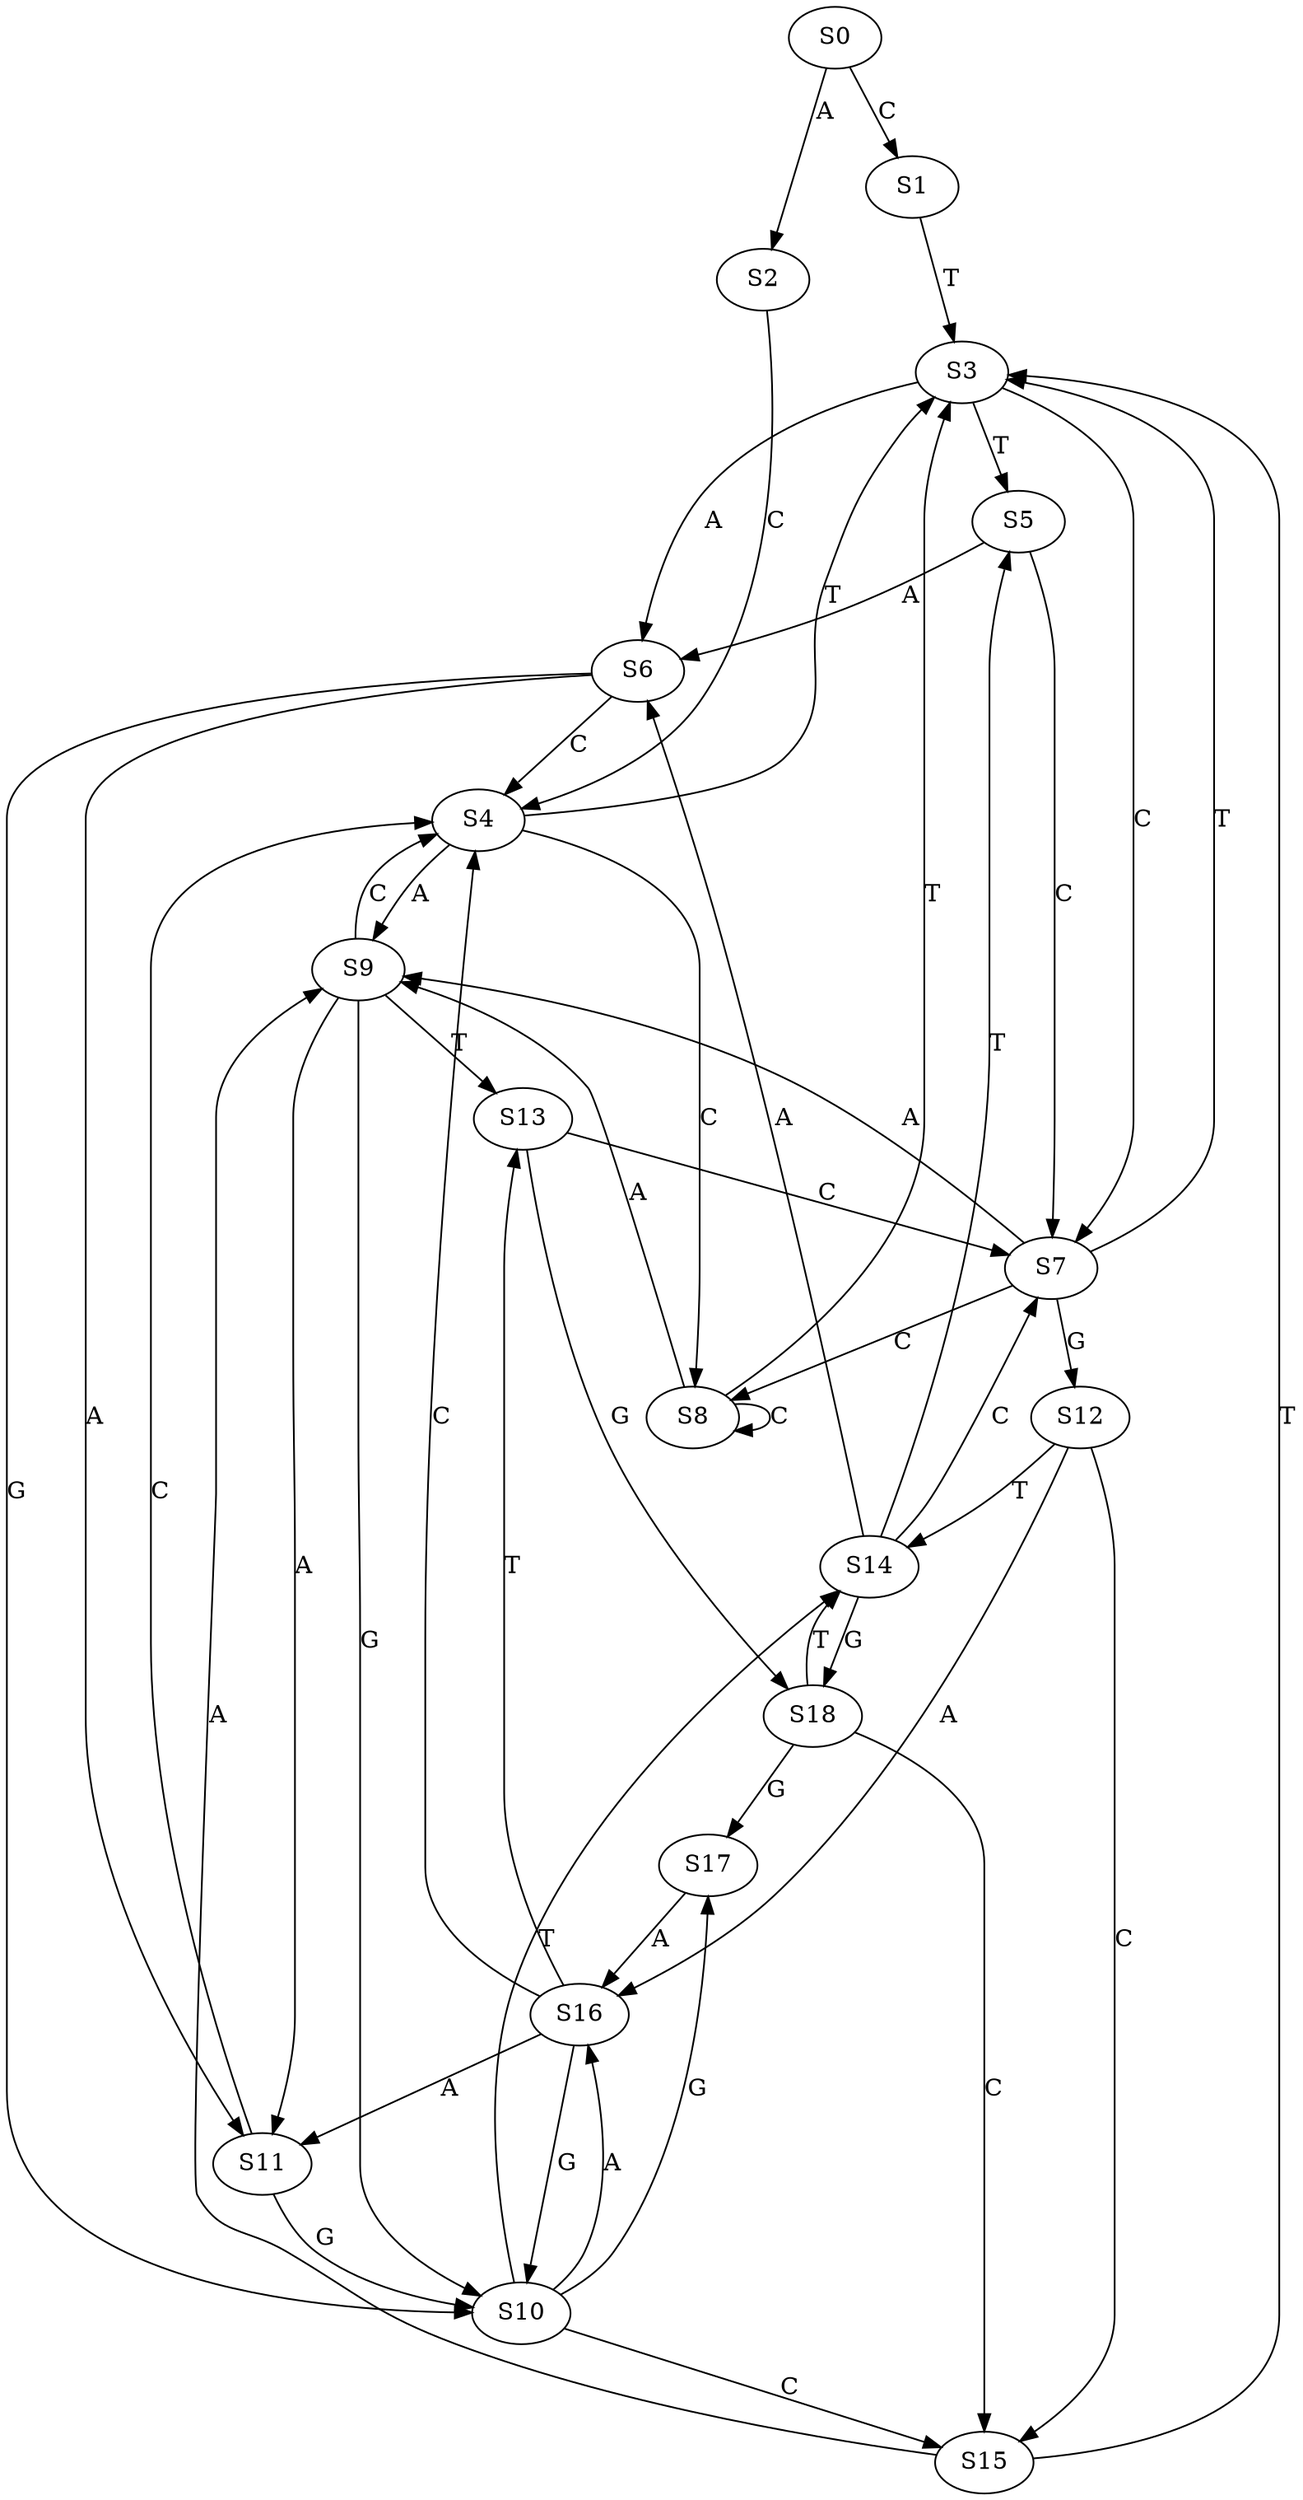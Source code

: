 strict digraph  {
	S0 -> S1 [ label = C ];
	S0 -> S2 [ label = A ];
	S1 -> S3 [ label = T ];
	S2 -> S4 [ label = C ];
	S3 -> S5 [ label = T ];
	S3 -> S6 [ label = A ];
	S3 -> S7 [ label = C ];
	S4 -> S8 [ label = C ];
	S4 -> S9 [ label = A ];
	S4 -> S3 [ label = T ];
	S5 -> S6 [ label = A ];
	S5 -> S7 [ label = C ];
	S6 -> S10 [ label = G ];
	S6 -> S4 [ label = C ];
	S6 -> S11 [ label = A ];
	S7 -> S9 [ label = A ];
	S7 -> S8 [ label = C ];
	S7 -> S12 [ label = G ];
	S7 -> S3 [ label = T ];
	S8 -> S9 [ label = A ];
	S8 -> S3 [ label = T ];
	S8 -> S8 [ label = C ];
	S9 -> S10 [ label = G ];
	S9 -> S13 [ label = T ];
	S9 -> S11 [ label = A ];
	S9 -> S4 [ label = C ];
	S10 -> S14 [ label = T ];
	S10 -> S15 [ label = C ];
	S10 -> S16 [ label = A ];
	S10 -> S17 [ label = G ];
	S11 -> S10 [ label = G ];
	S11 -> S4 [ label = C ];
	S12 -> S16 [ label = A ];
	S12 -> S14 [ label = T ];
	S12 -> S15 [ label = C ];
	S13 -> S18 [ label = G ];
	S13 -> S7 [ label = C ];
	S14 -> S7 [ label = C ];
	S14 -> S5 [ label = T ];
	S14 -> S6 [ label = A ];
	S14 -> S18 [ label = G ];
	S15 -> S9 [ label = A ];
	S15 -> S3 [ label = T ];
	S16 -> S11 [ label = A ];
	S16 -> S13 [ label = T ];
	S16 -> S4 [ label = C ];
	S16 -> S10 [ label = G ];
	S17 -> S16 [ label = A ];
	S18 -> S15 [ label = C ];
	S18 -> S17 [ label = G ];
	S18 -> S14 [ label = T ];
}
